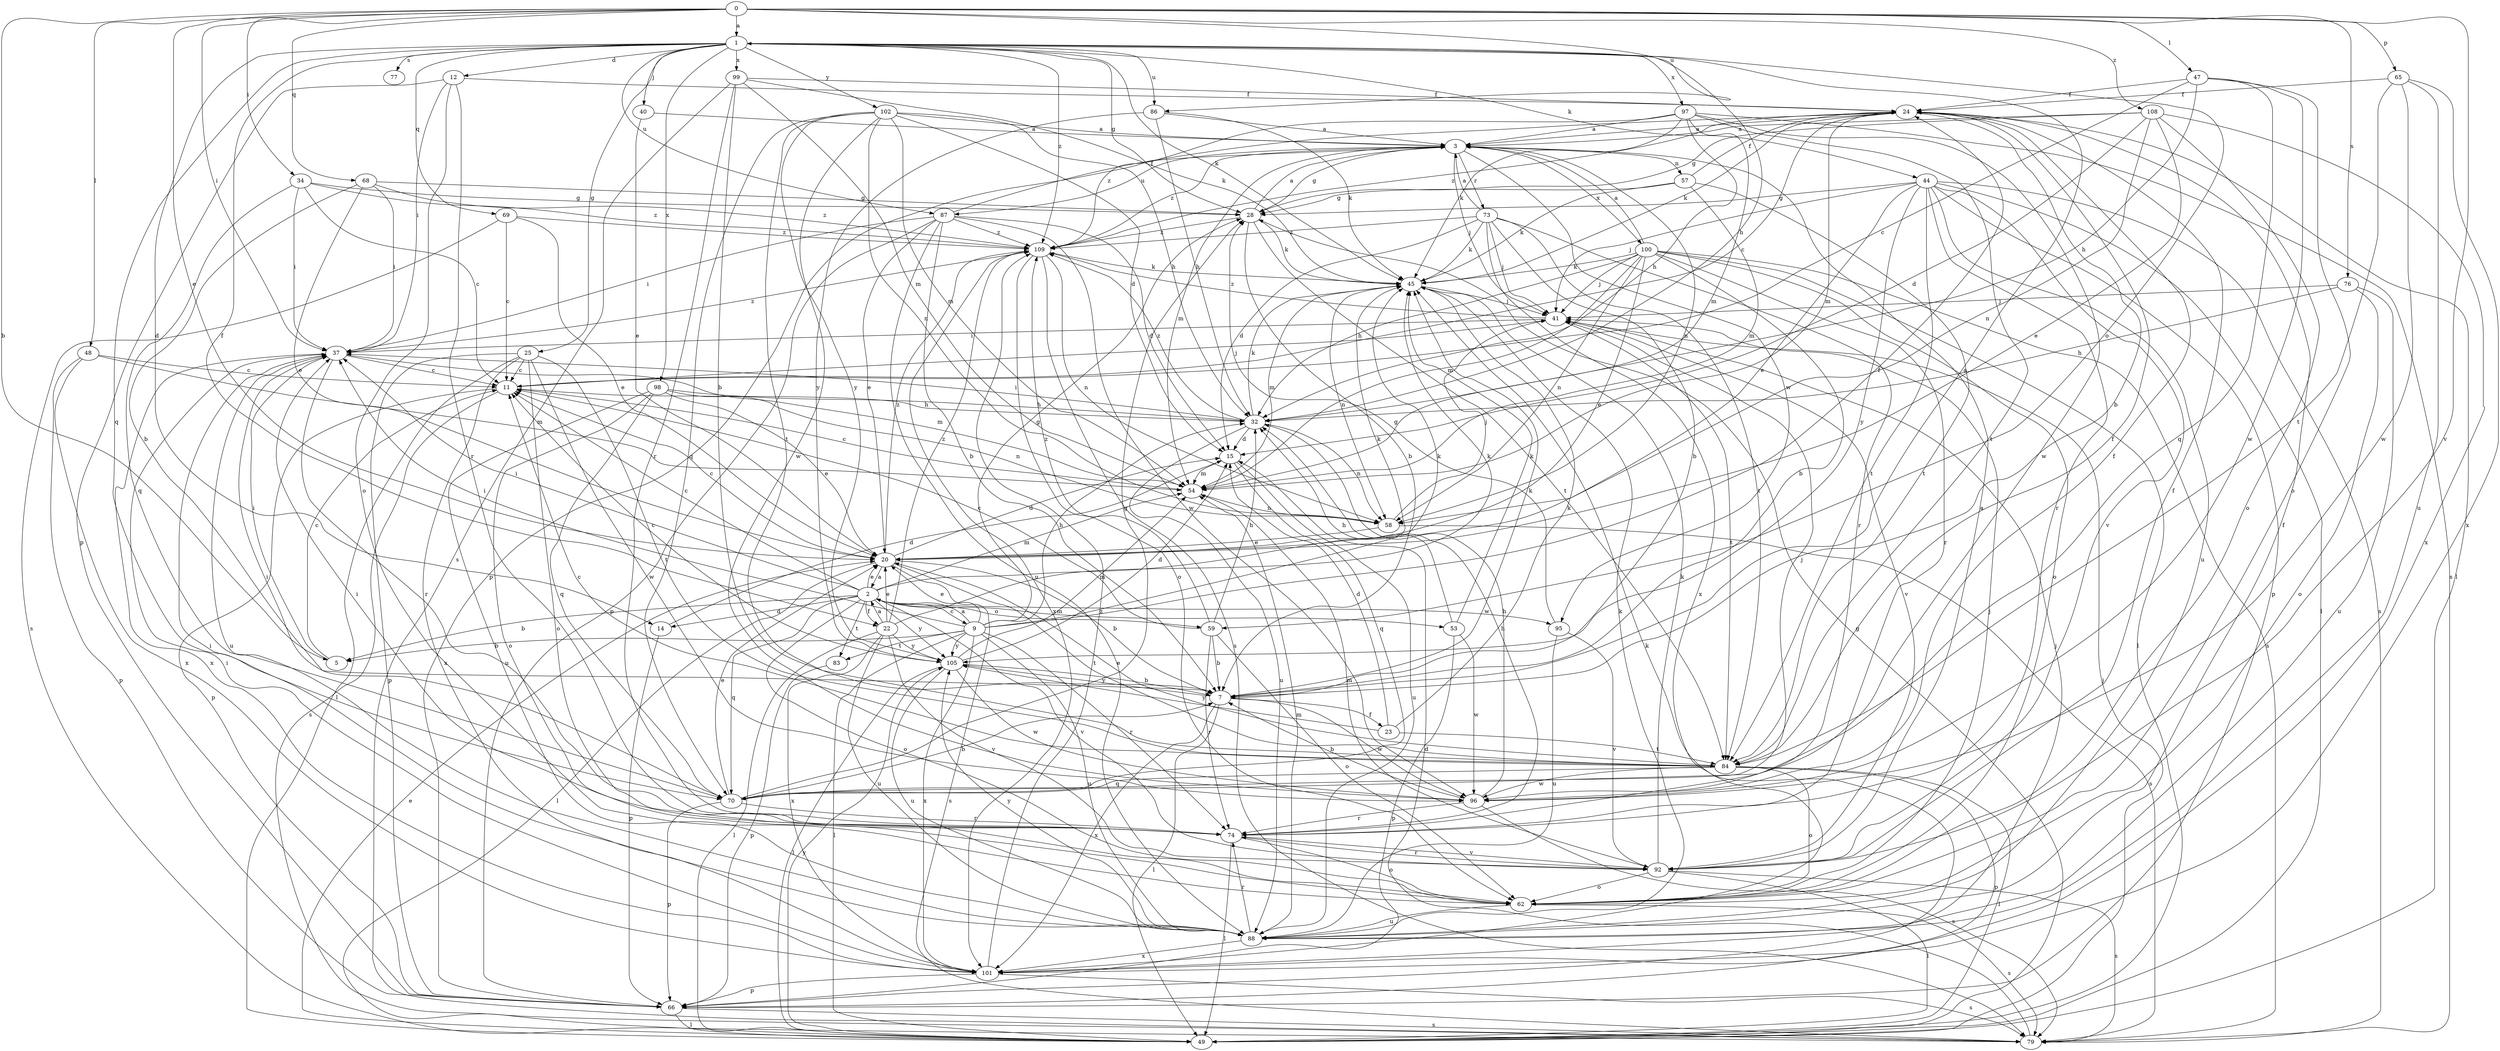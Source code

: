 strict digraph  {
0;
1;
2;
3;
5;
7;
9;
11;
12;
14;
15;
20;
22;
23;
24;
25;
28;
32;
34;
37;
40;
41;
44;
45;
47;
48;
49;
53;
54;
57;
58;
59;
62;
65;
66;
68;
69;
70;
73;
74;
76;
77;
79;
83;
84;
86;
87;
88;
92;
95;
96;
97;
98;
99;
100;
101;
102;
105;
108;
109;
0 -> 1  [label=a];
0 -> 5  [label=b];
0 -> 20  [label=e];
0 -> 34  [label=i];
0 -> 37  [label=i];
0 -> 47  [label=l];
0 -> 48  [label=l];
0 -> 65  [label=p];
0 -> 68  [label=q];
0 -> 76  [label=s];
0 -> 86  [label=u];
0 -> 92  [label=v];
0 -> 108  [label=z];
1 -> 12  [label=d];
1 -> 14  [label=d];
1 -> 22  [label=f];
1 -> 25  [label=g];
1 -> 28  [label=g];
1 -> 32  [label=h];
1 -> 40  [label=j];
1 -> 44  [label=k];
1 -> 45  [label=k];
1 -> 59  [label=o];
1 -> 69  [label=q];
1 -> 70  [label=q];
1 -> 77  [label=s];
1 -> 86  [label=u];
1 -> 87  [label=u];
1 -> 97  [label=x];
1 -> 98  [label=x];
1 -> 99  [label=x];
1 -> 102  [label=y];
1 -> 109  [label=z];
2 -> 5  [label=b];
2 -> 9  [label=c];
2 -> 11  [label=c];
2 -> 14  [label=d];
2 -> 20  [label=e];
2 -> 22  [label=f];
2 -> 37  [label=i];
2 -> 45  [label=k];
2 -> 53  [label=m];
2 -> 54  [label=m];
2 -> 59  [label=o];
2 -> 62  [label=o];
2 -> 70  [label=q];
2 -> 83  [label=t];
2 -> 92  [label=v];
2 -> 95  [label=w];
2 -> 105  [label=y];
3 -> 28  [label=g];
3 -> 41  [label=j];
3 -> 54  [label=m];
3 -> 57  [label=n];
3 -> 58  [label=n];
3 -> 66  [label=p];
3 -> 73  [label=r];
3 -> 87  [label=u];
3 -> 95  [label=w];
3 -> 100  [label=x];
3 -> 109  [label=z];
5 -> 11  [label=c];
5 -> 37  [label=i];
7 -> 1  [label=a];
7 -> 23  [label=f];
7 -> 45  [label=k];
7 -> 49  [label=l];
7 -> 96  [label=w];
7 -> 101  [label=x];
7 -> 105  [label=y];
9 -> 2  [label=a];
9 -> 5  [label=b];
9 -> 20  [label=e];
9 -> 24  [label=f];
9 -> 28  [label=g];
9 -> 32  [label=h];
9 -> 37  [label=i];
9 -> 45  [label=k];
9 -> 49  [label=l];
9 -> 74  [label=r];
9 -> 83  [label=t];
9 -> 88  [label=u];
9 -> 101  [label=x];
9 -> 105  [label=y];
11 -> 32  [label=h];
11 -> 41  [label=j];
11 -> 66  [label=p];
11 -> 79  [label=s];
12 -> 24  [label=f];
12 -> 37  [label=i];
12 -> 62  [label=o];
12 -> 66  [label=p];
12 -> 74  [label=r];
14 -> 15  [label=d];
14 -> 66  [label=p];
15 -> 54  [label=m];
15 -> 70  [label=q];
15 -> 88  [label=u];
20 -> 2  [label=a];
20 -> 7  [label=b];
20 -> 11  [label=c];
20 -> 15  [label=d];
20 -> 49  [label=l];
20 -> 79  [label=s];
20 -> 84  [label=t];
20 -> 109  [label=z];
22 -> 2  [label=a];
22 -> 20  [label=e];
22 -> 45  [label=k];
22 -> 49  [label=l];
22 -> 88  [label=u];
22 -> 92  [label=v];
22 -> 101  [label=x];
22 -> 105  [label=y];
22 -> 109  [label=z];
23 -> 15  [label=d];
23 -> 45  [label=k];
23 -> 84  [label=t];
23 -> 105  [label=y];
24 -> 3  [label=a];
24 -> 7  [label=b];
24 -> 11  [label=c];
24 -> 45  [label=k];
24 -> 49  [label=l];
24 -> 54  [label=m];
24 -> 109  [label=z];
25 -> 11  [label=c];
25 -> 49  [label=l];
25 -> 62  [label=o];
25 -> 66  [label=p];
25 -> 84  [label=t];
25 -> 96  [label=w];
25 -> 101  [label=x];
28 -> 3  [label=a];
28 -> 7  [label=b];
28 -> 45  [label=k];
28 -> 84  [label=t];
28 -> 109  [label=z];
32 -> 15  [label=d];
32 -> 37  [label=i];
32 -> 45  [label=k];
32 -> 58  [label=n];
32 -> 88  [label=u];
32 -> 109  [label=z];
34 -> 11  [label=c];
34 -> 28  [label=g];
34 -> 37  [label=i];
34 -> 70  [label=q];
34 -> 109  [label=z];
37 -> 11  [label=c];
37 -> 54  [label=m];
37 -> 74  [label=r];
37 -> 88  [label=u];
37 -> 101  [label=x];
37 -> 109  [label=z];
40 -> 3  [label=a];
40 -> 20  [label=e];
41 -> 37  [label=i];
41 -> 84  [label=t];
41 -> 92  [label=v];
41 -> 109  [label=z];
44 -> 20  [label=e];
44 -> 28  [label=g];
44 -> 41  [label=j];
44 -> 49  [label=l];
44 -> 66  [label=p];
44 -> 74  [label=r];
44 -> 79  [label=s];
44 -> 84  [label=t];
44 -> 88  [label=u];
44 -> 92  [label=v];
44 -> 105  [label=y];
45 -> 41  [label=j];
45 -> 54  [label=m];
45 -> 58  [label=n];
47 -> 11  [label=c];
47 -> 24  [label=f];
47 -> 32  [label=h];
47 -> 62  [label=o];
47 -> 70  [label=q];
47 -> 96  [label=w];
48 -> 11  [label=c];
48 -> 54  [label=m];
48 -> 66  [label=p];
48 -> 101  [label=x];
49 -> 20  [label=e];
49 -> 28  [label=g];
49 -> 41  [label=j];
49 -> 105  [label=y];
53 -> 32  [label=h];
53 -> 45  [label=k];
53 -> 66  [label=p];
53 -> 96  [label=w];
54 -> 11  [label=c];
54 -> 58  [label=n];
57 -> 24  [label=f];
57 -> 28  [label=g];
57 -> 45  [label=k];
57 -> 54  [label=m];
57 -> 84  [label=t];
58 -> 20  [label=e];
58 -> 41  [label=j];
58 -> 79  [label=s];
59 -> 7  [label=b];
59 -> 11  [label=c];
59 -> 32  [label=h];
59 -> 62  [label=o];
59 -> 74  [label=r];
59 -> 109  [label=z];
62 -> 41  [label=j];
62 -> 79  [label=s];
62 -> 88  [label=u];
65 -> 24  [label=f];
65 -> 84  [label=t];
65 -> 88  [label=u];
65 -> 96  [label=w];
65 -> 101  [label=x];
66 -> 45  [label=k];
66 -> 49  [label=l];
66 -> 79  [label=s];
68 -> 7  [label=b];
68 -> 20  [label=e];
68 -> 28  [label=g];
68 -> 37  [label=i];
68 -> 109  [label=z];
69 -> 11  [label=c];
69 -> 20  [label=e];
69 -> 79  [label=s];
69 -> 109  [label=z];
70 -> 7  [label=b];
70 -> 20  [label=e];
70 -> 28  [label=g];
70 -> 37  [label=i];
70 -> 41  [label=j];
70 -> 66  [label=p];
70 -> 74  [label=r];
73 -> 3  [label=a];
73 -> 7  [label=b];
73 -> 15  [label=d];
73 -> 41  [label=j];
73 -> 45  [label=k];
73 -> 74  [label=r];
73 -> 84  [label=t];
73 -> 101  [label=x];
73 -> 109  [label=z];
74 -> 32  [label=h];
74 -> 37  [label=i];
74 -> 49  [label=l];
74 -> 62  [label=o];
74 -> 92  [label=v];
76 -> 32  [label=h];
76 -> 41  [label=j];
76 -> 62  [label=o];
76 -> 88  [label=u];
79 -> 15  [label=d];
83 -> 66  [label=p];
84 -> 11  [label=c];
84 -> 20  [label=e];
84 -> 24  [label=f];
84 -> 49  [label=l];
84 -> 62  [label=o];
84 -> 66  [label=p];
84 -> 70  [label=q];
84 -> 96  [label=w];
86 -> 3  [label=a];
86 -> 32  [label=h];
86 -> 45  [label=k];
86 -> 105  [label=y];
87 -> 7  [label=b];
87 -> 15  [label=d];
87 -> 20  [label=e];
87 -> 24  [label=f];
87 -> 37  [label=i];
87 -> 66  [label=p];
87 -> 88  [label=u];
87 -> 96  [label=w];
87 -> 109  [label=z];
88 -> 24  [label=f];
88 -> 37  [label=i];
88 -> 45  [label=k];
88 -> 54  [label=m];
88 -> 74  [label=r];
88 -> 101  [label=x];
88 -> 105  [label=y];
92 -> 3  [label=a];
92 -> 24  [label=f];
92 -> 45  [label=k];
92 -> 49  [label=l];
92 -> 54  [label=m];
92 -> 62  [label=o];
92 -> 74  [label=r];
92 -> 79  [label=s];
95 -> 28  [label=g];
95 -> 88  [label=u];
95 -> 92  [label=v];
96 -> 7  [label=b];
96 -> 24  [label=f];
96 -> 32  [label=h];
96 -> 74  [label=r];
96 -> 79  [label=s];
97 -> 3  [label=a];
97 -> 32  [label=h];
97 -> 45  [label=k];
97 -> 54  [label=m];
97 -> 79  [label=s];
97 -> 84  [label=t];
97 -> 96  [label=w];
97 -> 109  [label=z];
98 -> 20  [label=e];
98 -> 32  [label=h];
98 -> 58  [label=n];
98 -> 62  [label=o];
98 -> 70  [label=q];
98 -> 88  [label=u];
99 -> 7  [label=b];
99 -> 24  [label=f];
99 -> 45  [label=k];
99 -> 54  [label=m];
99 -> 74  [label=r];
99 -> 79  [label=s];
100 -> 3  [label=a];
100 -> 7  [label=b];
100 -> 20  [label=e];
100 -> 32  [label=h];
100 -> 41  [label=j];
100 -> 45  [label=k];
100 -> 49  [label=l];
100 -> 54  [label=m];
100 -> 58  [label=n];
100 -> 62  [label=o];
100 -> 74  [label=r];
100 -> 79  [label=s];
101 -> 37  [label=i];
101 -> 41  [label=j];
101 -> 66  [label=p];
101 -> 79  [label=s];
101 -> 109  [label=z];
102 -> 3  [label=a];
102 -> 15  [label=d];
102 -> 32  [label=h];
102 -> 54  [label=m];
102 -> 58  [label=n];
102 -> 70  [label=q];
102 -> 84  [label=t];
102 -> 96  [label=w];
102 -> 105  [label=y];
105 -> 7  [label=b];
105 -> 11  [label=c];
105 -> 15  [label=d];
105 -> 49  [label=l];
105 -> 54  [label=m];
105 -> 88  [label=u];
105 -> 96  [label=w];
108 -> 3  [label=a];
108 -> 15  [label=d];
108 -> 20  [label=e];
108 -> 28  [label=g];
108 -> 58  [label=n];
108 -> 62  [label=o];
108 -> 101  [label=x];
109 -> 45  [label=k];
109 -> 58  [label=n];
109 -> 62  [label=o];
109 -> 79  [label=s];
109 -> 101  [label=x];
}
